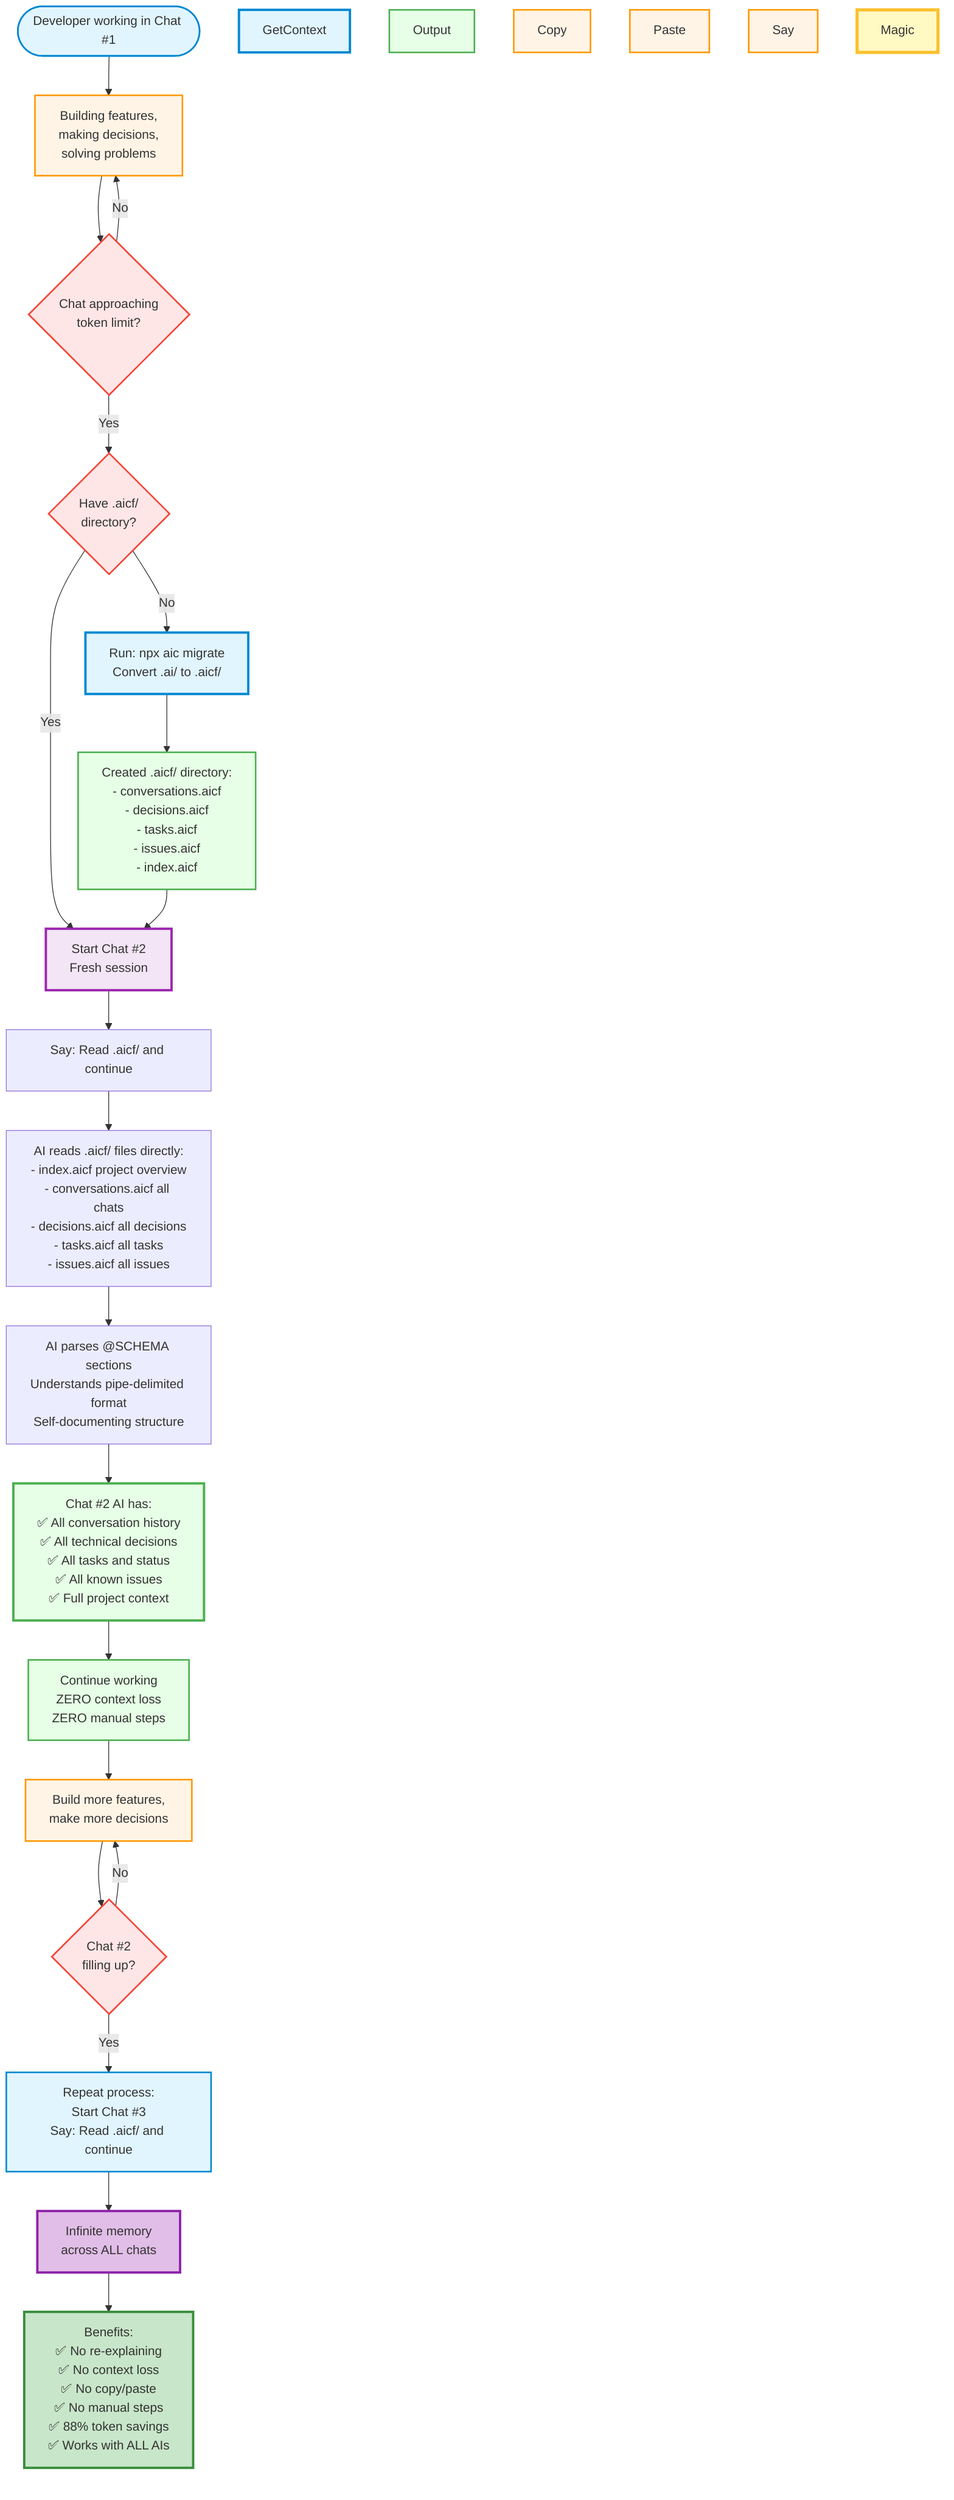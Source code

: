 %% AICF 2.0 Workflow
%% How AICF 2.0 enables persistent memory across chat sessions

graph TB
    Start([Developer working in Chat #1]) --> Working[Building features,<br/>making decisions,<br/>solving problems]

    Working --> ChatFull{Chat approaching<br/>token limit?}

    ChatFull -->|No| Working
    ChatFull -->|Yes| Decision{Have .aicf/<br/>directory?}

    Decision -->|No| Migrate[Run: npx aic migrate<br/>Convert .ai/ to .aicf/]
    Decision -->|Yes| NewChat

    Migrate --> MigrateResult[Created .aicf/ directory:<br/>- conversations.aicf<br/>- decisions.aicf<br/>- tasks.aicf<br/>- issues.aicf<br/>- index.aicf]

    MigrateResult --> NewChat[Start Chat #2<br/>Fresh session]

    NewChat --> DirectRead[Say: Read .aicf/ and continue]

    DirectRead --> AIReads[AI reads .aicf/ files directly:<br/>- index.aicf project overview<br/>- conversations.aicf all chats<br/>- decisions.aicf all decisions<br/>- tasks.aicf all tasks<br/>- issues.aicf all issues]

    AIReads --> Parse[AI parses @SCHEMA sections<br/>Understands pipe-delimited format<br/>Self-documenting structure]

    Parse --> FullContext[Chat #2 AI has:<br/>✅ All conversation history<br/>✅ All technical decisions<br/>✅ All tasks and status<br/>✅ All known issues<br/>✅ Full project context]

    FullContext --> Continue[Continue working<br/>ZERO context loss<br/>ZERO manual steps]

    Continue --> MoreWork[Build more features,<br/>make more decisions]

    MoreWork --> ChatFull2{Chat #2<br/>filling up?}

    ChatFull2 -->|No| MoreWork
    ChatFull2 -->|Yes| Repeat[Repeat process:<br/>Start Chat #3<br/>Say: Read .aicf/ and continue]

    Repeat --> Infinite[Infinite memory<br/>across ALL chats]

    Infinite --> Benefits[Benefits:<br/>✅ No re-explaining<br/>✅ No context loss<br/>✅ No copy/paste<br/>✅ No manual steps<br/>✅ 88% token savings<br/>✅ Works with ALL AIs]

    style Start fill:#e1f5ff,stroke:#0288d1,stroke-width:2px
    style Working fill:#fff4e6,stroke:#ff9800,stroke-width:2px
    style ChatFull fill:#ffe6e6,stroke:#f44336,stroke-width:2px
    style Decision fill:#ffe6e6,stroke:#f44336,stroke-width:2px
    style Migrate fill:#e1f5ff,stroke:#0288d1,stroke-width:3px
    style MigrateResult fill:#e6ffe6,stroke:#4caf50,stroke-width:2px
    style GetContext fill:#e1f5ff,stroke:#0288d1,stroke-width:3px
    style Output fill:#e6ffe6,stroke:#4caf50,stroke-width:2px
    style Copy fill:#fff4e6,stroke:#ff9800,stroke-width:2px
    style NewChat fill:#f3e5f5,stroke:#9c27b0,stroke-width:3px
    style Paste fill:#fff4e6,stroke:#ff9800,stroke-width:2px
    style Say fill:#fff4e6,stroke:#ff9800,stroke-width:2px
    style Magic fill:#fff9c4,stroke:#fbc02d,stroke-width:4px
    style FullContext fill:#e6ffe6,stroke:#4caf50,stroke-width:3px
    style Continue fill:#e6ffe6,stroke:#4caf50,stroke-width:2px
    style MoreWork fill:#fff4e6,stroke:#ff9800,stroke-width:2px
    style ChatFull2 fill:#ffe6e6,stroke:#f44336,stroke-width:2px
    style Repeat fill:#e1f5ff,stroke:#0288d1,stroke-width:2px
    style Infinite fill:#e1bee7,stroke:#8e24aa,stroke-width:3px
    style Benefits fill:#c8e6c9,stroke:#388e3c,stroke-width:3px